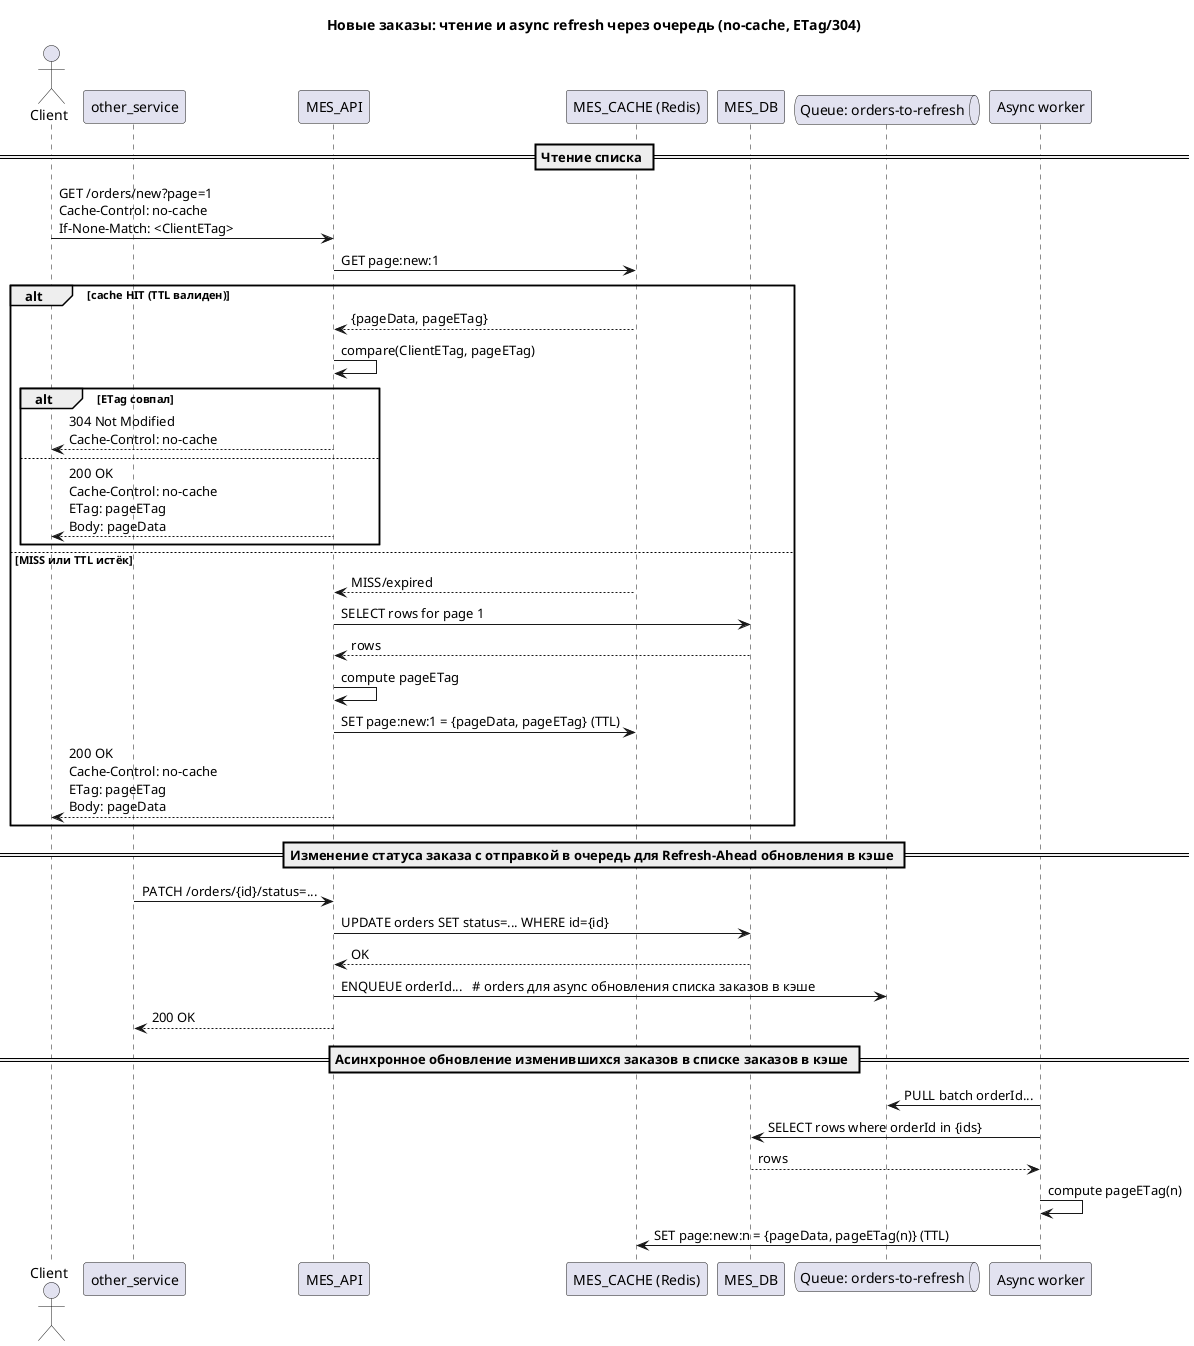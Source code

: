 @startuml
title Новые заказы: чтение и async refresh через очередь (no-cache, ETag/304)

actor Client
participant other_service as other_service
participant "MES_API" as API
participant "MES_CACHE (Redis)" as Cache
participant "MES_DB" as DB
queue "Queue: orders-to-refresh" as Q
participant "Async worker" as W

== Чтение списка ==
Client -> API: GET /orders/new?page=1\nCache-Control: no-cache\nIf-None-Match: <ClientETag>
API -> Cache: GET page:new:1
alt cache HIT (TTL валиден)
  Cache --> API: {pageData, pageETag}
  API -> API: compare(ClientETag, pageETag)
  alt ETag совпал
    API --> Client: 304 Not Modified\nCache-Control: no-cache
  else
    API --> Client: 200 OK\nCache-Control: no-cache\nETag: pageETag\nBody: pageData
  end
else MISS или TTL истёк
  Cache --> API: MISS/expired
  API -> DB: SELECT rows for page 1
  DB --> API: rows
  API -> API: compute pageETag
  API -> Cache: SET page:new:1 = {pageData, pageETag} (TTL)
  API --> Client: 200 OK\nCache-Control: no-cache\nETag: pageETag\nBody: pageData
end

== Изменение статуса заказа с отправкой в очередь для Refresh-Ahead обновления в кэше ==
other_service -> API: PATCH /orders/{id}/status=...
API -> DB: UPDATE orders SET status=... WHERE id={id}
DB --> API: OK
API -> Q: ENQUEUE orderId...   # orders для async обновления списка заказов в кэше
API --> other_service: 200 OK

== Асинхронное обновление изменившихся заказов в списке заказов в кэше ==
W -> Q: PULL batch orderId...
W -> DB: SELECT rows where orderId in {ids}
DB --> W: rows
W -> W: compute pageETag(n)
W -> Cache: SET page:new:n = {pageData, pageETag(n)} (TTL)

@enduml